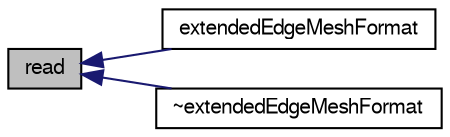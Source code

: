 digraph "read"
{
  bgcolor="transparent";
  edge [fontname="FreeSans",fontsize="10",labelfontname="FreeSans",labelfontsize="10"];
  node [fontname="FreeSans",fontsize="10",shape=record];
  rankdir="LR";
  Node943 [label="read",height=0.2,width=0.4,color="black", fillcolor="grey75", style="filled", fontcolor="black"];
  Node943 -> Node944 [dir="back",color="midnightblue",fontsize="10",style="solid",fontname="FreeSans"];
  Node944 [label="extendedEdgeMeshFormat",height=0.2,width=0.4,color="black",URL="$a21790.html#a7b48c35268d65c498d61410cfd72b68e",tooltip="Construct from file name. "];
  Node943 -> Node945 [dir="back",color="midnightblue",fontsize="10",style="solid",fontname="FreeSans"];
  Node945 [label="~extendedEdgeMeshFormat",height=0.2,width=0.4,color="black",URL="$a21790.html#a231dbea8fdfaa9045ff41d5d8986e97b",tooltip="Destructor. "];
}
